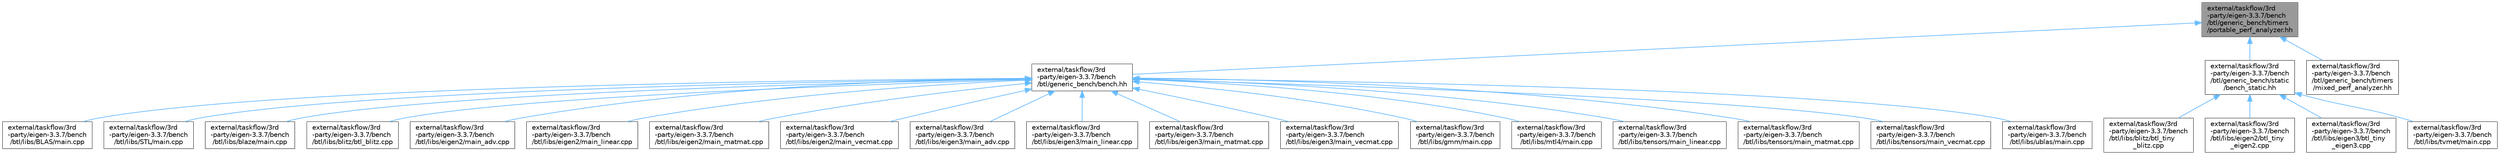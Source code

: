 digraph "external/taskflow/3rd-party/eigen-3.3.7/bench/btl/generic_bench/timers/portable_perf_analyzer.hh"
{
 // LATEX_PDF_SIZE
  bgcolor="transparent";
  edge [fontname=Helvetica,fontsize=10,labelfontname=Helvetica,labelfontsize=10];
  node [fontname=Helvetica,fontsize=10,shape=box,height=0.2,width=0.4];
  Node1 [id="Node000001",label="external/taskflow/3rd\l-party/eigen-3.3.7/bench\l/btl/generic_bench/timers\l/portable_perf_analyzer.hh",height=0.2,width=0.4,color="gray40", fillcolor="grey60", style="filled", fontcolor="black",tooltip=" "];
  Node1 -> Node2 [id="edge1_Node000001_Node000002",dir="back",color="steelblue1",style="solid",tooltip=" "];
  Node2 [id="Node000002",label="external/taskflow/3rd\l-party/eigen-3.3.7/bench\l/btl/generic_bench/bench.hh",height=0.2,width=0.4,color="grey40", fillcolor="white", style="filled",URL="$bench_8hh.html",tooltip=" "];
  Node2 -> Node3 [id="edge2_Node000002_Node000003",dir="back",color="steelblue1",style="solid",tooltip=" "];
  Node3 [id="Node000003",label="external/taskflow/3rd\l-party/eigen-3.3.7/bench\l/btl/libs/BLAS/main.cpp",height=0.2,width=0.4,color="grey40", fillcolor="white", style="filled",URL="$external_2taskflow_23rd-party_2eigen-3_83_87_2bench_2btl_2libs_2_b_l_a_s_2main_8cpp.html",tooltip=" "];
  Node2 -> Node4 [id="edge3_Node000002_Node000004",dir="back",color="steelblue1",style="solid",tooltip=" "];
  Node4 [id="Node000004",label="external/taskflow/3rd\l-party/eigen-3.3.7/bench\l/btl/libs/STL/main.cpp",height=0.2,width=0.4,color="grey40", fillcolor="white", style="filled",URL="$external_2taskflow_23rd-party_2eigen-3_83_87_2bench_2btl_2libs_2_s_t_l_2main_8cpp.html",tooltip=" "];
  Node2 -> Node5 [id="edge4_Node000002_Node000005",dir="back",color="steelblue1",style="solid",tooltip=" "];
  Node5 [id="Node000005",label="external/taskflow/3rd\l-party/eigen-3.3.7/bench\l/btl/libs/blaze/main.cpp",height=0.2,width=0.4,color="grey40", fillcolor="white", style="filled",URL="$external_2taskflow_23rd-party_2eigen-3_83_87_2bench_2btl_2libs_2blaze_2main_8cpp.html",tooltip=" "];
  Node2 -> Node6 [id="edge5_Node000002_Node000006",dir="back",color="steelblue1",style="solid",tooltip=" "];
  Node6 [id="Node000006",label="external/taskflow/3rd\l-party/eigen-3.3.7/bench\l/btl/libs/blitz/btl_blitz.cpp",height=0.2,width=0.4,color="grey40", fillcolor="white", style="filled",URL="$btl__blitz_8cpp.html",tooltip=" "];
  Node2 -> Node7 [id="edge6_Node000002_Node000007",dir="back",color="steelblue1",style="solid",tooltip=" "];
  Node7 [id="Node000007",label="external/taskflow/3rd\l-party/eigen-3.3.7/bench\l/btl/libs/eigen2/main_adv.cpp",height=0.2,width=0.4,color="grey40", fillcolor="white", style="filled",URL="$eigen2_2main__adv_8cpp.html",tooltip=" "];
  Node2 -> Node8 [id="edge7_Node000002_Node000008",dir="back",color="steelblue1",style="solid",tooltip=" "];
  Node8 [id="Node000008",label="external/taskflow/3rd\l-party/eigen-3.3.7/bench\l/btl/libs/eigen2/main_linear.cpp",height=0.2,width=0.4,color="grey40", fillcolor="white", style="filled",URL="$eigen2_2main__linear_8cpp.html",tooltip=" "];
  Node2 -> Node9 [id="edge8_Node000002_Node000009",dir="back",color="steelblue1",style="solid",tooltip=" "];
  Node9 [id="Node000009",label="external/taskflow/3rd\l-party/eigen-3.3.7/bench\l/btl/libs/eigen2/main_matmat.cpp",height=0.2,width=0.4,color="grey40", fillcolor="white", style="filled",URL="$eigen2_2main__matmat_8cpp.html",tooltip=" "];
  Node2 -> Node10 [id="edge9_Node000002_Node000010",dir="back",color="steelblue1",style="solid",tooltip=" "];
  Node10 [id="Node000010",label="external/taskflow/3rd\l-party/eigen-3.3.7/bench\l/btl/libs/eigen2/main_vecmat.cpp",height=0.2,width=0.4,color="grey40", fillcolor="white", style="filled",URL="$eigen2_2main__vecmat_8cpp.html",tooltip=" "];
  Node2 -> Node11 [id="edge10_Node000002_Node000011",dir="back",color="steelblue1",style="solid",tooltip=" "];
  Node11 [id="Node000011",label="external/taskflow/3rd\l-party/eigen-3.3.7/bench\l/btl/libs/eigen3/main_adv.cpp",height=0.2,width=0.4,color="grey40", fillcolor="white", style="filled",URL="$eigen3_2main__adv_8cpp.html",tooltip=" "];
  Node2 -> Node12 [id="edge11_Node000002_Node000012",dir="back",color="steelblue1",style="solid",tooltip=" "];
  Node12 [id="Node000012",label="external/taskflow/3rd\l-party/eigen-3.3.7/bench\l/btl/libs/eigen3/main_linear.cpp",height=0.2,width=0.4,color="grey40", fillcolor="white", style="filled",URL="$eigen3_2main__linear_8cpp.html",tooltip=" "];
  Node2 -> Node13 [id="edge12_Node000002_Node000013",dir="back",color="steelblue1",style="solid",tooltip=" "];
  Node13 [id="Node000013",label="external/taskflow/3rd\l-party/eigen-3.3.7/bench\l/btl/libs/eigen3/main_matmat.cpp",height=0.2,width=0.4,color="grey40", fillcolor="white", style="filled",URL="$eigen3_2main__matmat_8cpp.html",tooltip=" "];
  Node2 -> Node14 [id="edge13_Node000002_Node000014",dir="back",color="steelblue1",style="solid",tooltip=" "];
  Node14 [id="Node000014",label="external/taskflow/3rd\l-party/eigen-3.3.7/bench\l/btl/libs/eigen3/main_vecmat.cpp",height=0.2,width=0.4,color="grey40", fillcolor="white", style="filled",URL="$eigen3_2main__vecmat_8cpp.html",tooltip=" "];
  Node2 -> Node15 [id="edge14_Node000002_Node000015",dir="back",color="steelblue1",style="solid",tooltip=" "];
  Node15 [id="Node000015",label="external/taskflow/3rd\l-party/eigen-3.3.7/bench\l/btl/libs/gmm/main.cpp",height=0.2,width=0.4,color="grey40", fillcolor="white", style="filled",URL="$external_2taskflow_23rd-party_2eigen-3_83_87_2bench_2btl_2libs_2gmm_2main_8cpp.html",tooltip=" "];
  Node2 -> Node16 [id="edge15_Node000002_Node000016",dir="back",color="steelblue1",style="solid",tooltip=" "];
  Node16 [id="Node000016",label="external/taskflow/3rd\l-party/eigen-3.3.7/bench\l/btl/libs/mtl4/main.cpp",height=0.2,width=0.4,color="grey40", fillcolor="white", style="filled",URL="$external_2taskflow_23rd-party_2eigen-3_83_87_2bench_2btl_2libs_2mtl4_2main_8cpp.html",tooltip=" "];
  Node2 -> Node17 [id="edge16_Node000002_Node000017",dir="back",color="steelblue1",style="solid",tooltip=" "];
  Node17 [id="Node000017",label="external/taskflow/3rd\l-party/eigen-3.3.7/bench\l/btl/libs/tensors/main_linear.cpp",height=0.2,width=0.4,color="grey40", fillcolor="white", style="filled",URL="$tensors_2main__linear_8cpp.html",tooltip=" "];
  Node2 -> Node18 [id="edge17_Node000002_Node000018",dir="back",color="steelblue1",style="solid",tooltip=" "];
  Node18 [id="Node000018",label="external/taskflow/3rd\l-party/eigen-3.3.7/bench\l/btl/libs/tensors/main_matmat.cpp",height=0.2,width=0.4,color="grey40", fillcolor="white", style="filled",URL="$tensors_2main__matmat_8cpp.html",tooltip=" "];
  Node2 -> Node19 [id="edge18_Node000002_Node000019",dir="back",color="steelblue1",style="solid",tooltip=" "];
  Node19 [id="Node000019",label="external/taskflow/3rd\l-party/eigen-3.3.7/bench\l/btl/libs/tensors/main_vecmat.cpp",height=0.2,width=0.4,color="grey40", fillcolor="white", style="filled",URL="$tensors_2main__vecmat_8cpp.html",tooltip=" "];
  Node2 -> Node20 [id="edge19_Node000002_Node000020",dir="back",color="steelblue1",style="solid",tooltip=" "];
  Node20 [id="Node000020",label="external/taskflow/3rd\l-party/eigen-3.3.7/bench\l/btl/libs/ublas/main.cpp",height=0.2,width=0.4,color="grey40", fillcolor="white", style="filled",URL="$external_2taskflow_23rd-party_2eigen-3_83_87_2bench_2btl_2libs_2ublas_2main_8cpp.html",tooltip=" "];
  Node1 -> Node21 [id="edge20_Node000001_Node000021",dir="back",color="steelblue1",style="solid",tooltip=" "];
  Node21 [id="Node000021",label="external/taskflow/3rd\l-party/eigen-3.3.7/bench\l/btl/generic_bench/static\l/bench_static.hh",height=0.2,width=0.4,color="grey40", fillcolor="white", style="filled",URL="$bench__static_8hh.html",tooltip=" "];
  Node21 -> Node22 [id="edge21_Node000021_Node000022",dir="back",color="steelblue1",style="solid",tooltip=" "];
  Node22 [id="Node000022",label="external/taskflow/3rd\l-party/eigen-3.3.7/bench\l/btl/libs/blitz/btl_tiny\l_blitz.cpp",height=0.2,width=0.4,color="grey40", fillcolor="white", style="filled",URL="$btl__tiny__blitz_8cpp.html",tooltip=" "];
  Node21 -> Node23 [id="edge22_Node000021_Node000023",dir="back",color="steelblue1",style="solid",tooltip=" "];
  Node23 [id="Node000023",label="external/taskflow/3rd\l-party/eigen-3.3.7/bench\l/btl/libs/eigen2/btl_tiny\l_eigen2.cpp",height=0.2,width=0.4,color="grey40", fillcolor="white", style="filled",URL="$btl__tiny__eigen2_8cpp.html",tooltip=" "];
  Node21 -> Node24 [id="edge23_Node000021_Node000024",dir="back",color="steelblue1",style="solid",tooltip=" "];
  Node24 [id="Node000024",label="external/taskflow/3rd\l-party/eigen-3.3.7/bench\l/btl/libs/eigen3/btl_tiny\l_eigen3.cpp",height=0.2,width=0.4,color="grey40", fillcolor="white", style="filled",URL="$btl__tiny__eigen3_8cpp.html",tooltip=" "];
  Node21 -> Node25 [id="edge24_Node000021_Node000025",dir="back",color="steelblue1",style="solid",tooltip=" "];
  Node25 [id="Node000025",label="external/taskflow/3rd\l-party/eigen-3.3.7/bench\l/btl/libs/tvmet/main.cpp",height=0.2,width=0.4,color="grey40", fillcolor="white", style="filled",URL="$external_2taskflow_23rd-party_2eigen-3_83_87_2bench_2btl_2libs_2tvmet_2main_8cpp.html",tooltip=" "];
  Node1 -> Node26 [id="edge25_Node000001_Node000026",dir="back",color="steelblue1",style="solid",tooltip=" "];
  Node26 [id="Node000026",label="external/taskflow/3rd\l-party/eigen-3.3.7/bench\l/btl/generic_bench/timers\l/mixed_perf_analyzer.hh",height=0.2,width=0.4,color="grey40", fillcolor="white", style="filled",URL="$mixed__perf__analyzer_8hh.html",tooltip=" "];
}

